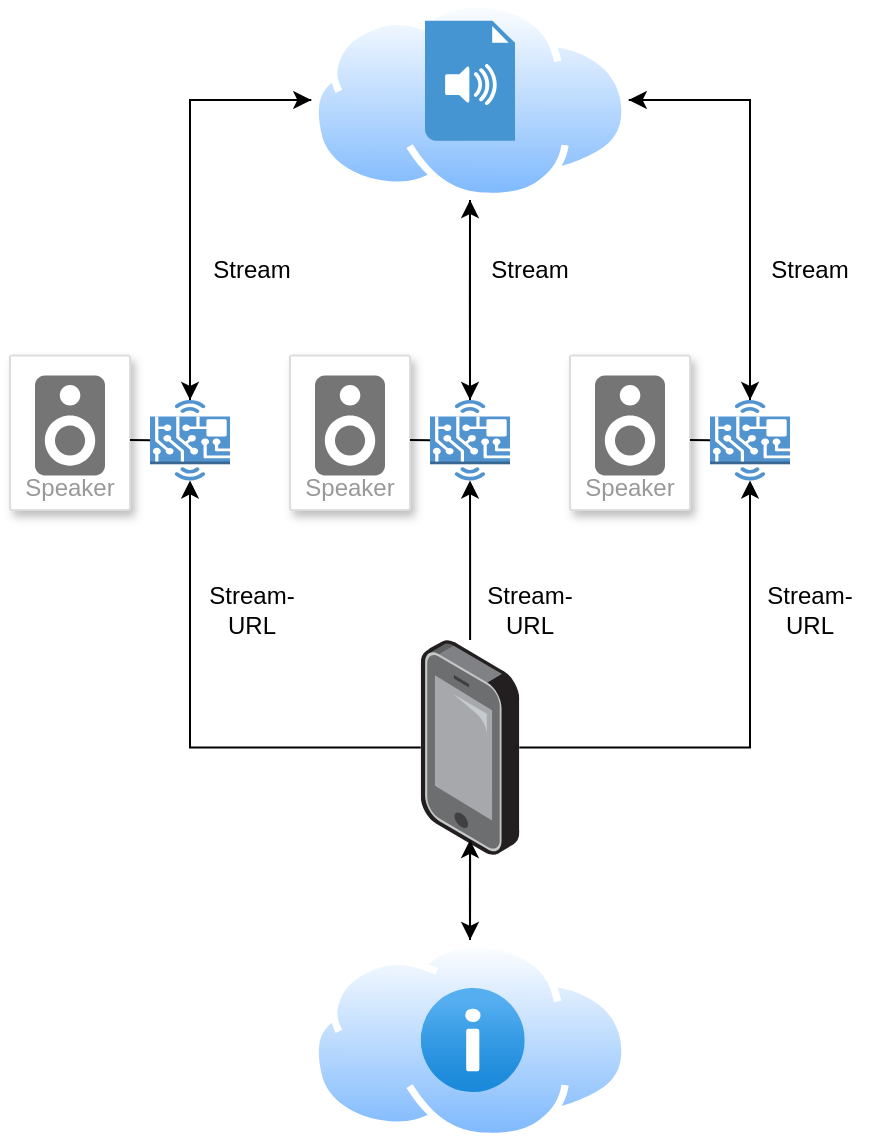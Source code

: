 <mxfile version="22.0.3" type="device">
  <diagram name="Page-1" id="822b0af5-4adb-64df-f703-e8dfc1f81529">
    <mxGraphModel dx="863" dy="505" grid="1" gridSize="10" guides="1" tooltips="1" connect="1" arrows="1" fold="1" page="1" pageScale="1" pageWidth="1100" pageHeight="850" background="none" math="0" shadow="0">
      <root>
        <mxCell id="0" />
        <mxCell id="1" parent="0" />
        <mxCell id="hmfwzS5Ds2GUlUQpDj26-62" style="edgeStyle=orthogonalEdgeStyle;rounded=0;orthogonalLoop=1;jettySize=auto;html=1;" edge="1" parent="1" source="hmfwzS5Ds2GUlUQpDj26-2" target="hmfwzS5Ds2GUlUQpDj26-61">
          <mxGeometry relative="1" as="geometry" />
        </mxCell>
        <mxCell id="hmfwzS5Ds2GUlUQpDj26-2" value="" style="image;points=[];aspect=fixed;html=1;align=center;shadow=0;dashed=0;image=img/lib/allied_telesis/computer_and_terminals/Smartphone.svg;" vertex="1" parent="1">
          <mxGeometry x="415.37" y="340" width="49.27" height="107.5" as="geometry" />
        </mxCell>
        <mxCell id="hmfwzS5Ds2GUlUQpDj26-31" value="" style="group" vertex="1" connectable="0" parent="1">
          <mxGeometry x="350" y="170" width="110" height="105" as="geometry" />
        </mxCell>
        <mxCell id="hmfwzS5Ds2GUlUQpDj26-10" value="" style="group" vertex="1" connectable="0" parent="hmfwzS5Ds2GUlUQpDj26-31">
          <mxGeometry width="60" height="105" as="geometry" />
        </mxCell>
        <mxCell id="hmfwzS5Ds2GUlUQpDj26-6" value="Speaker" style="strokeColor=#dddddd;shadow=1;strokeWidth=1;rounded=1;absoluteArcSize=1;arcSize=2;labelPosition=center;verticalLabelPosition=middle;align=center;verticalAlign=bottom;spacingLeft=0;fontColor=#999999;fontSize=12;whiteSpace=wrap;spacingBottom=2;html=1;" vertex="1" parent="hmfwzS5Ds2GUlUQpDj26-10">
          <mxGeometry y="27.727" width="60" height="77.273" as="geometry" />
        </mxCell>
        <mxCell id="hmfwzS5Ds2GUlUQpDj26-7" value="" style="sketch=0;dashed=0;connectable=0;html=1;fillColor=#757575;strokeColor=none;shape=mxgraph.gcp2.speaker;part=1;" vertex="1" parent="hmfwzS5Ds2GUlUQpDj26-6">
          <mxGeometry x="0.5" width="35" height="50" relative="1" as="geometry">
            <mxPoint x="-17.5" y="10" as="offset" />
          </mxGeometry>
        </mxCell>
        <mxCell id="hmfwzS5Ds2GUlUQpDj26-9" value="" style="outlineConnect=0;dashed=0;verticalLabelPosition=bottom;verticalAlign=top;align=center;html=1;shape=mxgraph.aws3.hardware_board;fillColor=#5294CF;gradientColor=none;" vertex="1" parent="hmfwzS5Ds2GUlUQpDj26-31">
          <mxGeometry x="70" y="50" width="40" height="40.23" as="geometry" />
        </mxCell>
        <mxCell id="hmfwzS5Ds2GUlUQpDj26-73" value="" style="endArrow=none;html=1;rounded=0;entryX=0;entryY=0.5;entryDx=0;entryDy=0;entryPerimeter=0;" edge="1" parent="hmfwzS5Ds2GUlUQpDj26-31" target="hmfwzS5Ds2GUlUQpDj26-9">
          <mxGeometry width="50" height="50" relative="1" as="geometry">
            <mxPoint x="60" y="70" as="sourcePoint" />
            <mxPoint x="110" y="20" as="targetPoint" />
          </mxGeometry>
        </mxCell>
        <mxCell id="hmfwzS5Ds2GUlUQpDj26-37" value="" style="group" vertex="1" connectable="0" parent="1">
          <mxGeometry x="210" y="170" width="110" height="105" as="geometry" />
        </mxCell>
        <mxCell id="hmfwzS5Ds2GUlUQpDj26-38" value="" style="group" vertex="1" connectable="0" parent="hmfwzS5Ds2GUlUQpDj26-37">
          <mxGeometry width="60" height="105" as="geometry" />
        </mxCell>
        <mxCell id="hmfwzS5Ds2GUlUQpDj26-39" value="Speaker" style="strokeColor=#dddddd;shadow=1;strokeWidth=1;rounded=1;absoluteArcSize=1;arcSize=2;labelPosition=center;verticalLabelPosition=middle;align=center;verticalAlign=bottom;spacingLeft=0;fontColor=#999999;fontSize=12;whiteSpace=wrap;spacingBottom=2;html=1;" vertex="1" parent="hmfwzS5Ds2GUlUQpDj26-38">
          <mxGeometry y="27.727" width="60" height="77.273" as="geometry" />
        </mxCell>
        <mxCell id="hmfwzS5Ds2GUlUQpDj26-40" value="" style="sketch=0;dashed=0;connectable=0;html=1;fillColor=#757575;strokeColor=none;shape=mxgraph.gcp2.speaker;part=1;" vertex="1" parent="hmfwzS5Ds2GUlUQpDj26-39">
          <mxGeometry x="0.5" width="35" height="50" relative="1" as="geometry">
            <mxPoint x="-17.5" y="10" as="offset" />
          </mxGeometry>
        </mxCell>
        <mxCell id="hmfwzS5Ds2GUlUQpDj26-41" value="" style="outlineConnect=0;dashed=0;verticalLabelPosition=bottom;verticalAlign=top;align=center;html=1;shape=mxgraph.aws3.hardware_board;fillColor=#5294CF;gradientColor=none;" vertex="1" parent="hmfwzS5Ds2GUlUQpDj26-37">
          <mxGeometry x="70" y="50" width="40" height="40.23" as="geometry" />
        </mxCell>
        <mxCell id="hmfwzS5Ds2GUlUQpDj26-42" value="" style="group" vertex="1" connectable="0" parent="1">
          <mxGeometry x="490" y="170" width="110" height="105" as="geometry" />
        </mxCell>
        <mxCell id="hmfwzS5Ds2GUlUQpDj26-43" value="" style="group" vertex="1" connectable="0" parent="hmfwzS5Ds2GUlUQpDj26-42">
          <mxGeometry width="60" height="105" as="geometry" />
        </mxCell>
        <mxCell id="hmfwzS5Ds2GUlUQpDj26-44" value="Speaker" style="strokeColor=#dddddd;shadow=1;strokeWidth=1;rounded=1;absoluteArcSize=1;arcSize=2;labelPosition=center;verticalLabelPosition=middle;align=center;verticalAlign=bottom;spacingLeft=0;fontColor=#999999;fontSize=12;whiteSpace=wrap;spacingBottom=2;html=1;" vertex="1" parent="hmfwzS5Ds2GUlUQpDj26-43">
          <mxGeometry y="27.727" width="60" height="77.273" as="geometry" />
        </mxCell>
        <mxCell id="hmfwzS5Ds2GUlUQpDj26-45" value="" style="sketch=0;dashed=0;connectable=0;html=1;fillColor=#757575;strokeColor=none;shape=mxgraph.gcp2.speaker;part=1;" vertex="1" parent="hmfwzS5Ds2GUlUQpDj26-44">
          <mxGeometry x="0.5" width="35" height="50" relative="1" as="geometry">
            <mxPoint x="-17.5" y="10" as="offset" />
          </mxGeometry>
        </mxCell>
        <mxCell id="hmfwzS5Ds2GUlUQpDj26-46" value="" style="outlineConnect=0;dashed=0;verticalLabelPosition=bottom;verticalAlign=top;align=center;html=1;shape=mxgraph.aws3.hardware_board;fillColor=#5294CF;gradientColor=none;" vertex="1" parent="hmfwzS5Ds2GUlUQpDj26-42">
          <mxGeometry x="70" y="50" width="40" height="40.23" as="geometry" />
        </mxCell>
        <mxCell id="hmfwzS5Ds2GUlUQpDj26-74" value="" style="endArrow=none;html=1;rounded=0;entryX=0;entryY=0.5;entryDx=0;entryDy=0;entryPerimeter=0;" edge="1" parent="hmfwzS5Ds2GUlUQpDj26-42" target="hmfwzS5Ds2GUlUQpDj26-46">
          <mxGeometry width="50" height="50" relative="1" as="geometry">
            <mxPoint x="60" y="70" as="sourcePoint" />
            <mxPoint x="110" y="20" as="targetPoint" />
          </mxGeometry>
        </mxCell>
        <mxCell id="hmfwzS5Ds2GUlUQpDj26-47" style="edgeStyle=orthogonalEdgeStyle;rounded=0;orthogonalLoop=1;jettySize=auto;html=1;entryX=0.5;entryY=1;entryDx=0;entryDy=0;entryPerimeter=0;" edge="1" parent="1" source="hmfwzS5Ds2GUlUQpDj26-2" target="hmfwzS5Ds2GUlUQpDj26-46">
          <mxGeometry relative="1" as="geometry" />
        </mxCell>
        <mxCell id="hmfwzS5Ds2GUlUQpDj26-48" style="edgeStyle=orthogonalEdgeStyle;rounded=0;orthogonalLoop=1;jettySize=auto;html=1;entryX=0.5;entryY=1;entryDx=0;entryDy=0;entryPerimeter=0;" edge="1" parent="1" source="hmfwzS5Ds2GUlUQpDj26-2" target="hmfwzS5Ds2GUlUQpDj26-9">
          <mxGeometry relative="1" as="geometry" />
        </mxCell>
        <mxCell id="hmfwzS5Ds2GUlUQpDj26-49" style="edgeStyle=orthogonalEdgeStyle;rounded=0;orthogonalLoop=1;jettySize=auto;html=1;entryX=0.5;entryY=1;entryDx=0;entryDy=0;entryPerimeter=0;" edge="1" parent="1" source="hmfwzS5Ds2GUlUQpDj26-2" target="hmfwzS5Ds2GUlUQpDj26-41">
          <mxGeometry relative="1" as="geometry" />
        </mxCell>
        <mxCell id="hmfwzS5Ds2GUlUQpDj26-50" value="" style="group" vertex="1" connectable="0" parent="1">
          <mxGeometry x="360.64" y="20.0" width="158.73" height="100" as="geometry" />
        </mxCell>
        <mxCell id="hmfwzS5Ds2GUlUQpDj26-8" value="" style="image;aspect=fixed;perimeter=ellipsePerimeter;html=1;align=center;shadow=0;dashed=0;spacingTop=3;image=img/lib/active_directory/internet_cloud.svg;" vertex="1" parent="hmfwzS5Ds2GUlUQpDj26-50">
          <mxGeometry width="158.73" height="100" as="geometry" />
        </mxCell>
        <mxCell id="hmfwzS5Ds2GUlUQpDj26-20" value="" style="shadow=0;dashed=0;html=1;strokeColor=none;fillColor=#4495D1;labelPosition=center;verticalLabelPosition=bottom;verticalAlign=top;align=center;outlineConnect=0;shape=mxgraph.veeam.audio_file;" vertex="1" parent="hmfwzS5Ds2GUlUQpDj26-50">
          <mxGeometry x="56.86" y="10.4" width="45" height="60" as="geometry" />
        </mxCell>
        <mxCell id="hmfwzS5Ds2GUlUQpDj26-54" style="edgeStyle=orthogonalEdgeStyle;rounded=0;orthogonalLoop=1;jettySize=auto;html=1;entryX=1;entryY=0.5;entryDx=0;entryDy=0;" edge="1" parent="1" source="hmfwzS5Ds2GUlUQpDj26-46" target="hmfwzS5Ds2GUlUQpDj26-8">
          <mxGeometry relative="1" as="geometry">
            <Array as="points">
              <mxPoint x="580" y="70" />
            </Array>
          </mxGeometry>
        </mxCell>
        <mxCell id="hmfwzS5Ds2GUlUQpDj26-55" style="rounded=0;orthogonalLoop=1;jettySize=auto;html=1;entryX=0.5;entryY=1;entryDx=0;entryDy=0;" edge="1" parent="1" source="hmfwzS5Ds2GUlUQpDj26-9" target="hmfwzS5Ds2GUlUQpDj26-8">
          <mxGeometry relative="1" as="geometry" />
        </mxCell>
        <mxCell id="hmfwzS5Ds2GUlUQpDj26-56" style="edgeStyle=orthogonalEdgeStyle;rounded=0;orthogonalLoop=1;jettySize=auto;html=1;entryX=0.5;entryY=0;entryDx=0;entryDy=0;entryPerimeter=0;" edge="1" parent="1" source="hmfwzS5Ds2GUlUQpDj26-8" target="hmfwzS5Ds2GUlUQpDj26-9">
          <mxGeometry relative="1" as="geometry" />
        </mxCell>
        <mxCell id="hmfwzS5Ds2GUlUQpDj26-57" style="edgeStyle=orthogonalEdgeStyle;rounded=0;orthogonalLoop=1;jettySize=auto;html=1;entryX=0.5;entryY=0;entryDx=0;entryDy=0;entryPerimeter=0;" edge="1" parent="1" source="hmfwzS5Ds2GUlUQpDj26-8" target="hmfwzS5Ds2GUlUQpDj26-46">
          <mxGeometry relative="1" as="geometry" />
        </mxCell>
        <mxCell id="hmfwzS5Ds2GUlUQpDj26-59" style="edgeStyle=orthogonalEdgeStyle;rounded=0;orthogonalLoop=1;jettySize=auto;html=1;entryX=0;entryY=0.5;entryDx=0;entryDy=0;" edge="1" parent="1" source="hmfwzS5Ds2GUlUQpDj26-41" target="hmfwzS5Ds2GUlUQpDj26-8">
          <mxGeometry relative="1" as="geometry">
            <Array as="points">
              <mxPoint x="300" y="70" />
            </Array>
          </mxGeometry>
        </mxCell>
        <mxCell id="hmfwzS5Ds2GUlUQpDj26-60" style="edgeStyle=orthogonalEdgeStyle;rounded=0;orthogonalLoop=1;jettySize=auto;html=1;entryX=0.5;entryY=0;entryDx=0;entryDy=0;entryPerimeter=0;" edge="1" parent="1" source="hmfwzS5Ds2GUlUQpDj26-8" target="hmfwzS5Ds2GUlUQpDj26-41">
          <mxGeometry relative="1" as="geometry" />
        </mxCell>
        <mxCell id="hmfwzS5Ds2GUlUQpDj26-61" value="" style="image;aspect=fixed;perimeter=ellipsePerimeter;html=1;align=center;shadow=0;dashed=0;spacingTop=3;image=img/lib/active_directory/internet_cloud.svg;" vertex="1" parent="1">
          <mxGeometry x="360.64" y="490" width="158.73" height="100" as="geometry" />
        </mxCell>
        <mxCell id="hmfwzS5Ds2GUlUQpDj26-63" style="edgeStyle=orthogonalEdgeStyle;rounded=0;orthogonalLoop=1;jettySize=auto;html=1;entryX=0.5;entryY=0.93;entryDx=0;entryDy=0;entryPerimeter=0;" edge="1" parent="1" source="hmfwzS5Ds2GUlUQpDj26-61" target="hmfwzS5Ds2GUlUQpDj26-2">
          <mxGeometry relative="1" as="geometry" />
        </mxCell>
        <mxCell id="hmfwzS5Ds2GUlUQpDj26-64" value="" style="image;aspect=fixed;html=1;points=[];align=center;fontSize=12;image=img/lib/azure2/general/Information.svg;" vertex="1" parent="1">
          <mxGeometry x="415.37" y="514" width="52" height="52" as="geometry" />
        </mxCell>
        <mxCell id="hmfwzS5Ds2GUlUQpDj26-65" value="Stream-URL" style="text;html=1;strokeColor=none;fillColor=none;align=center;verticalAlign=middle;whiteSpace=wrap;rounded=0;" vertex="1" parent="1">
          <mxGeometry x="300.64" y="310" width="60" height="30" as="geometry" />
        </mxCell>
        <mxCell id="hmfwzS5Ds2GUlUQpDj26-66" value="Stream-URL" style="text;html=1;strokeColor=none;fillColor=none;align=center;verticalAlign=middle;whiteSpace=wrap;rounded=0;" vertex="1" parent="1">
          <mxGeometry x="440" y="310" width="60" height="30" as="geometry" />
        </mxCell>
        <mxCell id="hmfwzS5Ds2GUlUQpDj26-67" value="Stream-URL" style="text;html=1;strokeColor=none;fillColor=none;align=center;verticalAlign=middle;whiteSpace=wrap;rounded=0;" vertex="1" parent="1">
          <mxGeometry x="580" y="310" width="60" height="30" as="geometry" />
        </mxCell>
        <mxCell id="hmfwzS5Ds2GUlUQpDj26-68" value="Stream" style="text;html=1;strokeColor=none;fillColor=none;align=center;verticalAlign=middle;whiteSpace=wrap;rounded=0;" vertex="1" parent="1">
          <mxGeometry x="300.64" y="140" width="60" height="30" as="geometry" />
        </mxCell>
        <mxCell id="hmfwzS5Ds2GUlUQpDj26-70" value="Stream" style="text;html=1;strokeColor=none;fillColor=none;align=center;verticalAlign=middle;whiteSpace=wrap;rounded=0;" vertex="1" parent="1">
          <mxGeometry x="440" y="140" width="60" height="30" as="geometry" />
        </mxCell>
        <mxCell id="hmfwzS5Ds2GUlUQpDj26-71" value="Stream" style="text;html=1;strokeColor=none;fillColor=none;align=center;verticalAlign=middle;whiteSpace=wrap;rounded=0;" vertex="1" parent="1">
          <mxGeometry x="580" y="140" width="60" height="30" as="geometry" />
        </mxCell>
        <mxCell id="hmfwzS5Ds2GUlUQpDj26-72" value="" style="endArrow=none;html=1;rounded=0;entryX=0;entryY=0.5;entryDx=0;entryDy=0;entryPerimeter=0;" edge="1" parent="1" target="hmfwzS5Ds2GUlUQpDj26-41">
          <mxGeometry width="50" height="50" relative="1" as="geometry">
            <mxPoint x="270" y="240" as="sourcePoint" />
            <mxPoint x="320" y="190" as="targetPoint" />
          </mxGeometry>
        </mxCell>
      </root>
    </mxGraphModel>
  </diagram>
</mxfile>
